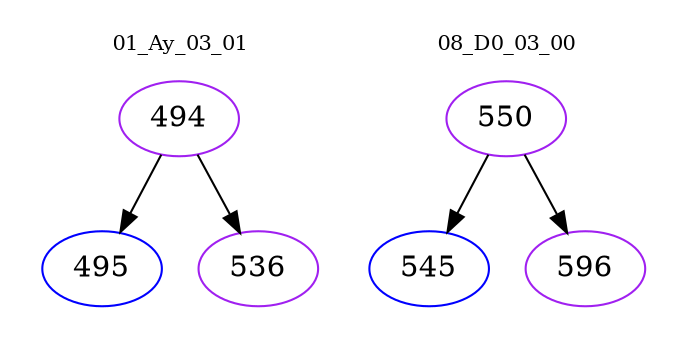 digraph{
subgraph cluster_0 {
color = white
label = "01_Ay_03_01";
fontsize=10;
T0_494 [label="494", color="purple"]
T0_494 -> T0_495 [color="black"]
T0_495 [label="495", color="blue"]
T0_494 -> T0_536 [color="black"]
T0_536 [label="536", color="purple"]
}
subgraph cluster_1 {
color = white
label = "08_D0_03_00";
fontsize=10;
T1_550 [label="550", color="purple"]
T1_550 -> T1_545 [color="black"]
T1_545 [label="545", color="blue"]
T1_550 -> T1_596 [color="black"]
T1_596 [label="596", color="purple"]
}
}
